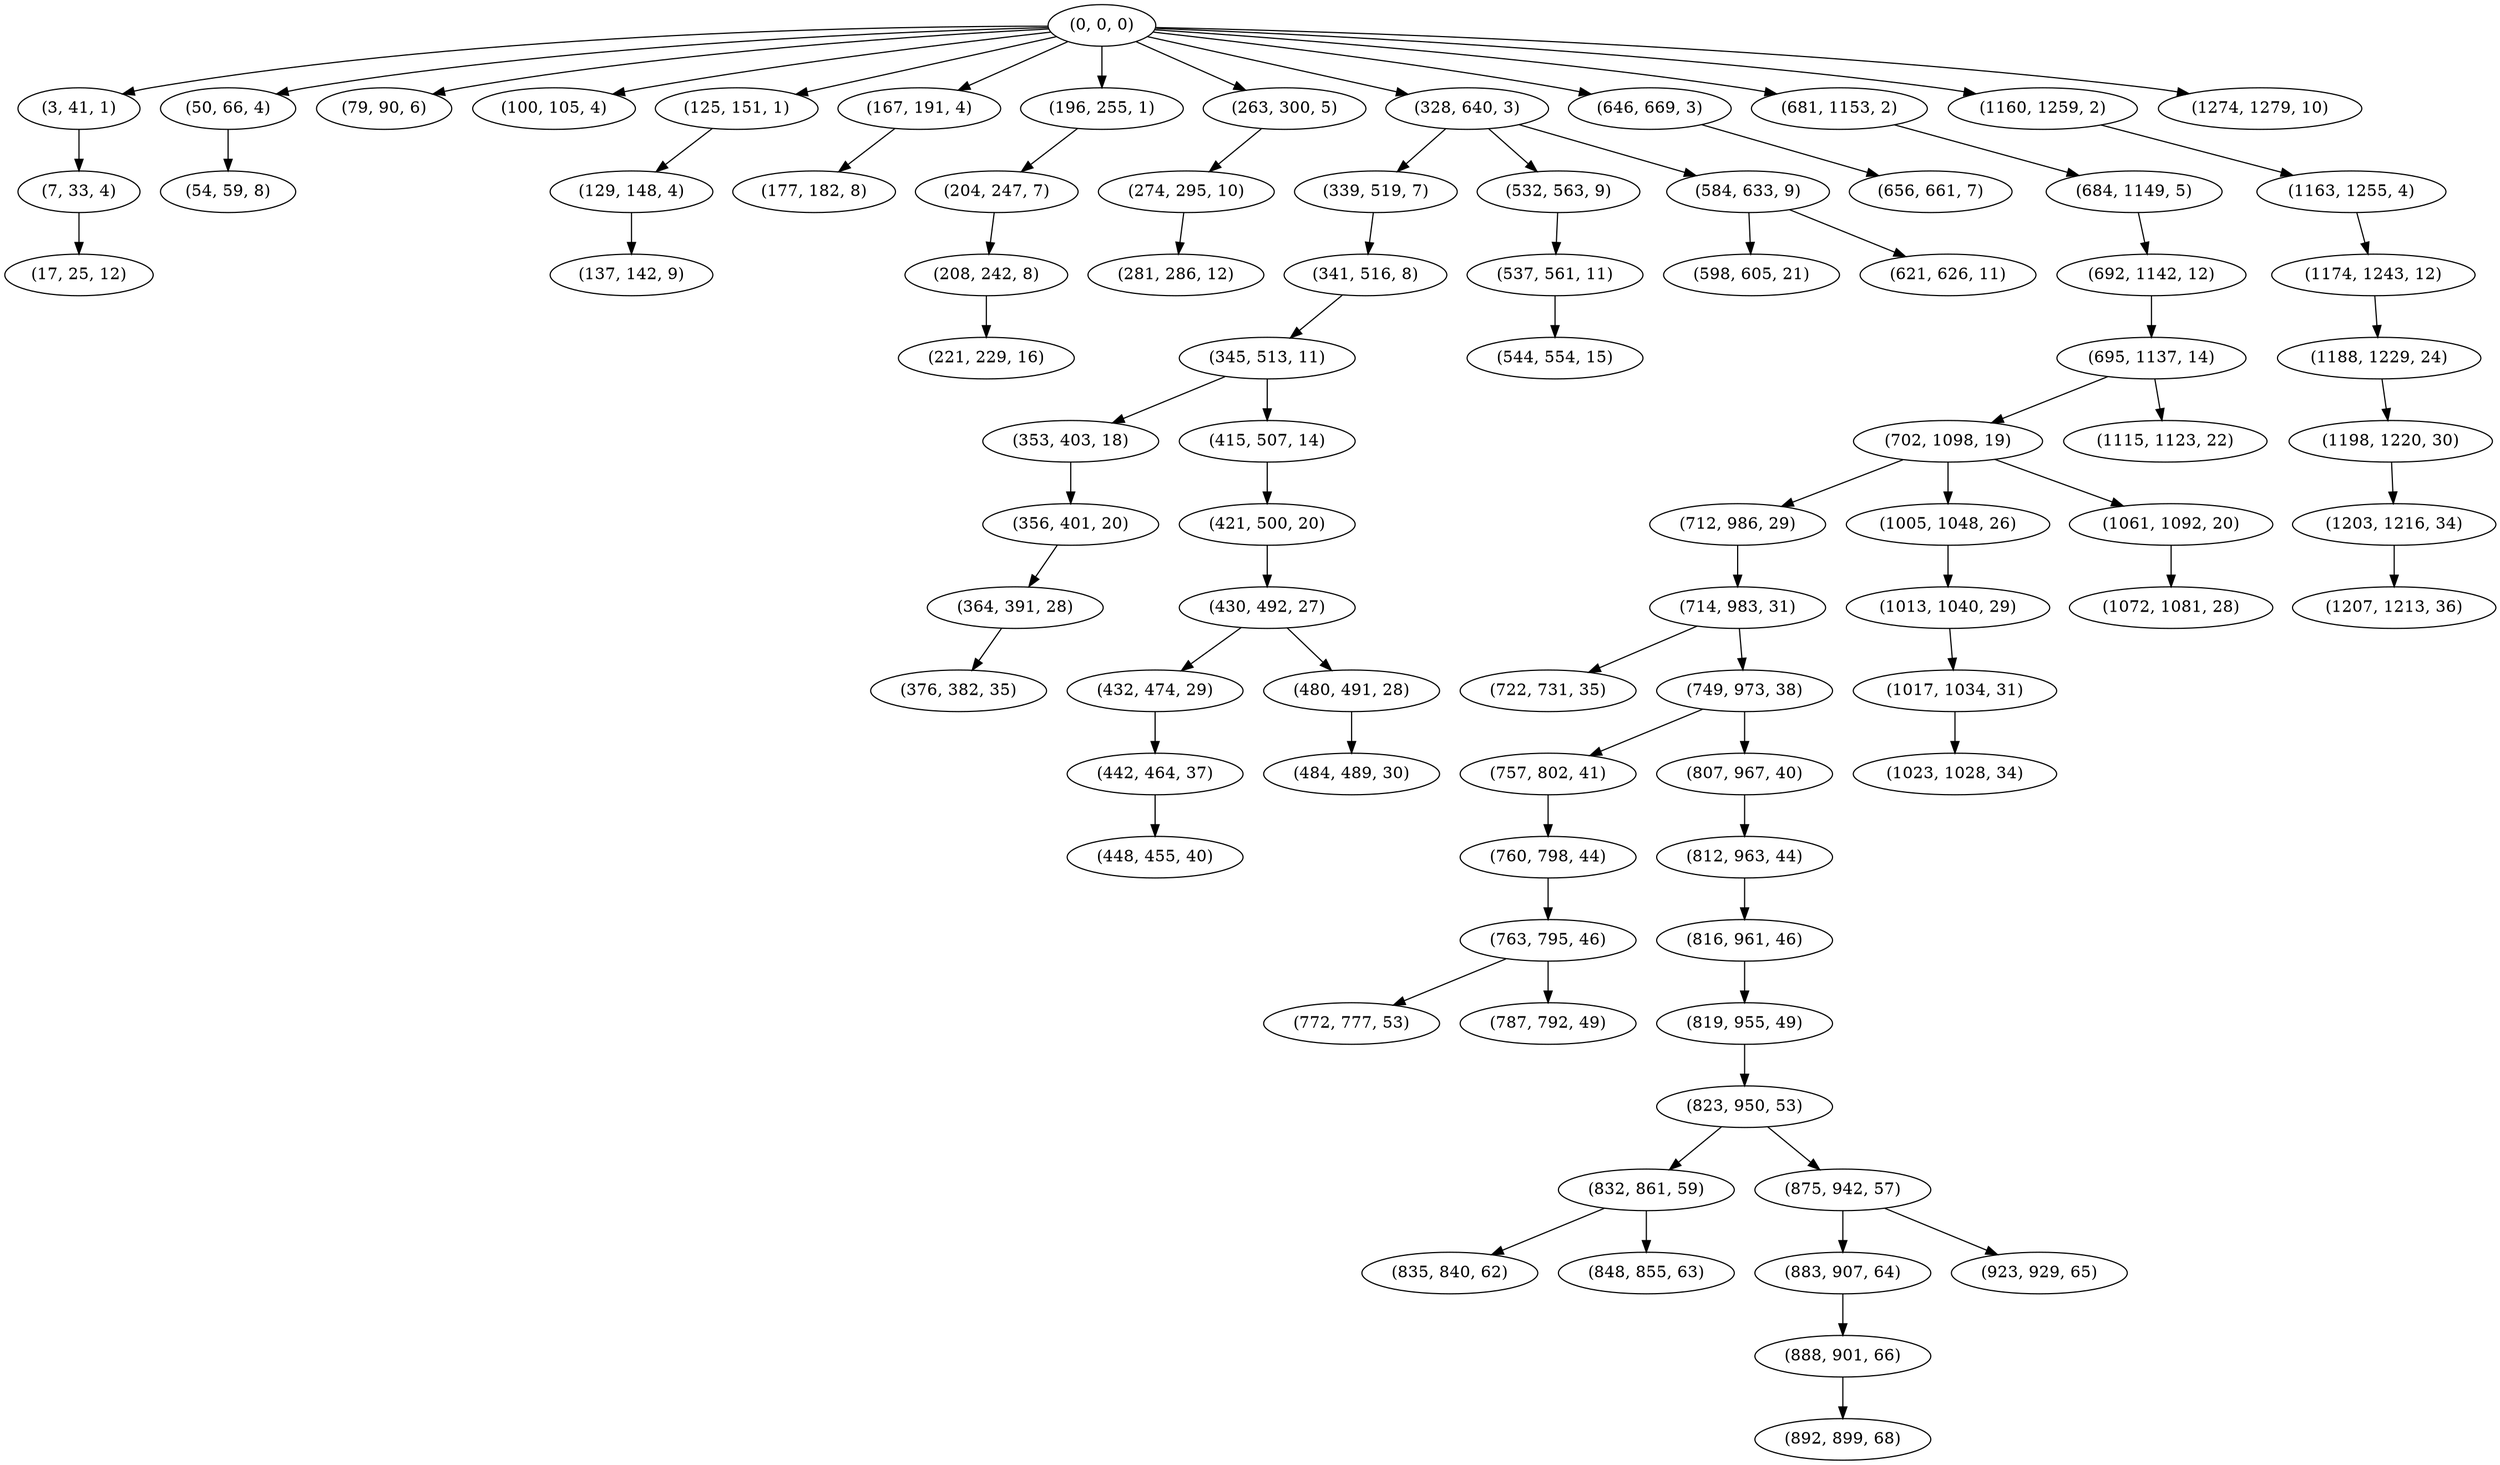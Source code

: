digraph tree {
    "(0, 0, 0)";
    "(3, 41, 1)";
    "(7, 33, 4)";
    "(17, 25, 12)";
    "(50, 66, 4)";
    "(54, 59, 8)";
    "(79, 90, 6)";
    "(100, 105, 4)";
    "(125, 151, 1)";
    "(129, 148, 4)";
    "(137, 142, 9)";
    "(167, 191, 4)";
    "(177, 182, 8)";
    "(196, 255, 1)";
    "(204, 247, 7)";
    "(208, 242, 8)";
    "(221, 229, 16)";
    "(263, 300, 5)";
    "(274, 295, 10)";
    "(281, 286, 12)";
    "(328, 640, 3)";
    "(339, 519, 7)";
    "(341, 516, 8)";
    "(345, 513, 11)";
    "(353, 403, 18)";
    "(356, 401, 20)";
    "(364, 391, 28)";
    "(376, 382, 35)";
    "(415, 507, 14)";
    "(421, 500, 20)";
    "(430, 492, 27)";
    "(432, 474, 29)";
    "(442, 464, 37)";
    "(448, 455, 40)";
    "(480, 491, 28)";
    "(484, 489, 30)";
    "(532, 563, 9)";
    "(537, 561, 11)";
    "(544, 554, 15)";
    "(584, 633, 9)";
    "(598, 605, 21)";
    "(621, 626, 11)";
    "(646, 669, 3)";
    "(656, 661, 7)";
    "(681, 1153, 2)";
    "(684, 1149, 5)";
    "(692, 1142, 12)";
    "(695, 1137, 14)";
    "(702, 1098, 19)";
    "(712, 986, 29)";
    "(714, 983, 31)";
    "(722, 731, 35)";
    "(749, 973, 38)";
    "(757, 802, 41)";
    "(760, 798, 44)";
    "(763, 795, 46)";
    "(772, 777, 53)";
    "(787, 792, 49)";
    "(807, 967, 40)";
    "(812, 963, 44)";
    "(816, 961, 46)";
    "(819, 955, 49)";
    "(823, 950, 53)";
    "(832, 861, 59)";
    "(835, 840, 62)";
    "(848, 855, 63)";
    "(875, 942, 57)";
    "(883, 907, 64)";
    "(888, 901, 66)";
    "(892, 899, 68)";
    "(923, 929, 65)";
    "(1005, 1048, 26)";
    "(1013, 1040, 29)";
    "(1017, 1034, 31)";
    "(1023, 1028, 34)";
    "(1061, 1092, 20)";
    "(1072, 1081, 28)";
    "(1115, 1123, 22)";
    "(1160, 1259, 2)";
    "(1163, 1255, 4)";
    "(1174, 1243, 12)";
    "(1188, 1229, 24)";
    "(1198, 1220, 30)";
    "(1203, 1216, 34)";
    "(1207, 1213, 36)";
    "(1274, 1279, 10)";
    "(0, 0, 0)" -> "(3, 41, 1)";
    "(0, 0, 0)" -> "(50, 66, 4)";
    "(0, 0, 0)" -> "(79, 90, 6)";
    "(0, 0, 0)" -> "(100, 105, 4)";
    "(0, 0, 0)" -> "(125, 151, 1)";
    "(0, 0, 0)" -> "(167, 191, 4)";
    "(0, 0, 0)" -> "(196, 255, 1)";
    "(0, 0, 0)" -> "(263, 300, 5)";
    "(0, 0, 0)" -> "(328, 640, 3)";
    "(0, 0, 0)" -> "(646, 669, 3)";
    "(0, 0, 0)" -> "(681, 1153, 2)";
    "(0, 0, 0)" -> "(1160, 1259, 2)";
    "(0, 0, 0)" -> "(1274, 1279, 10)";
    "(3, 41, 1)" -> "(7, 33, 4)";
    "(7, 33, 4)" -> "(17, 25, 12)";
    "(50, 66, 4)" -> "(54, 59, 8)";
    "(125, 151, 1)" -> "(129, 148, 4)";
    "(129, 148, 4)" -> "(137, 142, 9)";
    "(167, 191, 4)" -> "(177, 182, 8)";
    "(196, 255, 1)" -> "(204, 247, 7)";
    "(204, 247, 7)" -> "(208, 242, 8)";
    "(208, 242, 8)" -> "(221, 229, 16)";
    "(263, 300, 5)" -> "(274, 295, 10)";
    "(274, 295, 10)" -> "(281, 286, 12)";
    "(328, 640, 3)" -> "(339, 519, 7)";
    "(328, 640, 3)" -> "(532, 563, 9)";
    "(328, 640, 3)" -> "(584, 633, 9)";
    "(339, 519, 7)" -> "(341, 516, 8)";
    "(341, 516, 8)" -> "(345, 513, 11)";
    "(345, 513, 11)" -> "(353, 403, 18)";
    "(345, 513, 11)" -> "(415, 507, 14)";
    "(353, 403, 18)" -> "(356, 401, 20)";
    "(356, 401, 20)" -> "(364, 391, 28)";
    "(364, 391, 28)" -> "(376, 382, 35)";
    "(415, 507, 14)" -> "(421, 500, 20)";
    "(421, 500, 20)" -> "(430, 492, 27)";
    "(430, 492, 27)" -> "(432, 474, 29)";
    "(430, 492, 27)" -> "(480, 491, 28)";
    "(432, 474, 29)" -> "(442, 464, 37)";
    "(442, 464, 37)" -> "(448, 455, 40)";
    "(480, 491, 28)" -> "(484, 489, 30)";
    "(532, 563, 9)" -> "(537, 561, 11)";
    "(537, 561, 11)" -> "(544, 554, 15)";
    "(584, 633, 9)" -> "(598, 605, 21)";
    "(584, 633, 9)" -> "(621, 626, 11)";
    "(646, 669, 3)" -> "(656, 661, 7)";
    "(681, 1153, 2)" -> "(684, 1149, 5)";
    "(684, 1149, 5)" -> "(692, 1142, 12)";
    "(692, 1142, 12)" -> "(695, 1137, 14)";
    "(695, 1137, 14)" -> "(702, 1098, 19)";
    "(695, 1137, 14)" -> "(1115, 1123, 22)";
    "(702, 1098, 19)" -> "(712, 986, 29)";
    "(702, 1098, 19)" -> "(1005, 1048, 26)";
    "(702, 1098, 19)" -> "(1061, 1092, 20)";
    "(712, 986, 29)" -> "(714, 983, 31)";
    "(714, 983, 31)" -> "(722, 731, 35)";
    "(714, 983, 31)" -> "(749, 973, 38)";
    "(749, 973, 38)" -> "(757, 802, 41)";
    "(749, 973, 38)" -> "(807, 967, 40)";
    "(757, 802, 41)" -> "(760, 798, 44)";
    "(760, 798, 44)" -> "(763, 795, 46)";
    "(763, 795, 46)" -> "(772, 777, 53)";
    "(763, 795, 46)" -> "(787, 792, 49)";
    "(807, 967, 40)" -> "(812, 963, 44)";
    "(812, 963, 44)" -> "(816, 961, 46)";
    "(816, 961, 46)" -> "(819, 955, 49)";
    "(819, 955, 49)" -> "(823, 950, 53)";
    "(823, 950, 53)" -> "(832, 861, 59)";
    "(823, 950, 53)" -> "(875, 942, 57)";
    "(832, 861, 59)" -> "(835, 840, 62)";
    "(832, 861, 59)" -> "(848, 855, 63)";
    "(875, 942, 57)" -> "(883, 907, 64)";
    "(875, 942, 57)" -> "(923, 929, 65)";
    "(883, 907, 64)" -> "(888, 901, 66)";
    "(888, 901, 66)" -> "(892, 899, 68)";
    "(1005, 1048, 26)" -> "(1013, 1040, 29)";
    "(1013, 1040, 29)" -> "(1017, 1034, 31)";
    "(1017, 1034, 31)" -> "(1023, 1028, 34)";
    "(1061, 1092, 20)" -> "(1072, 1081, 28)";
    "(1160, 1259, 2)" -> "(1163, 1255, 4)";
    "(1163, 1255, 4)" -> "(1174, 1243, 12)";
    "(1174, 1243, 12)" -> "(1188, 1229, 24)";
    "(1188, 1229, 24)" -> "(1198, 1220, 30)";
    "(1198, 1220, 30)" -> "(1203, 1216, 34)";
    "(1203, 1216, 34)" -> "(1207, 1213, 36)";
}
